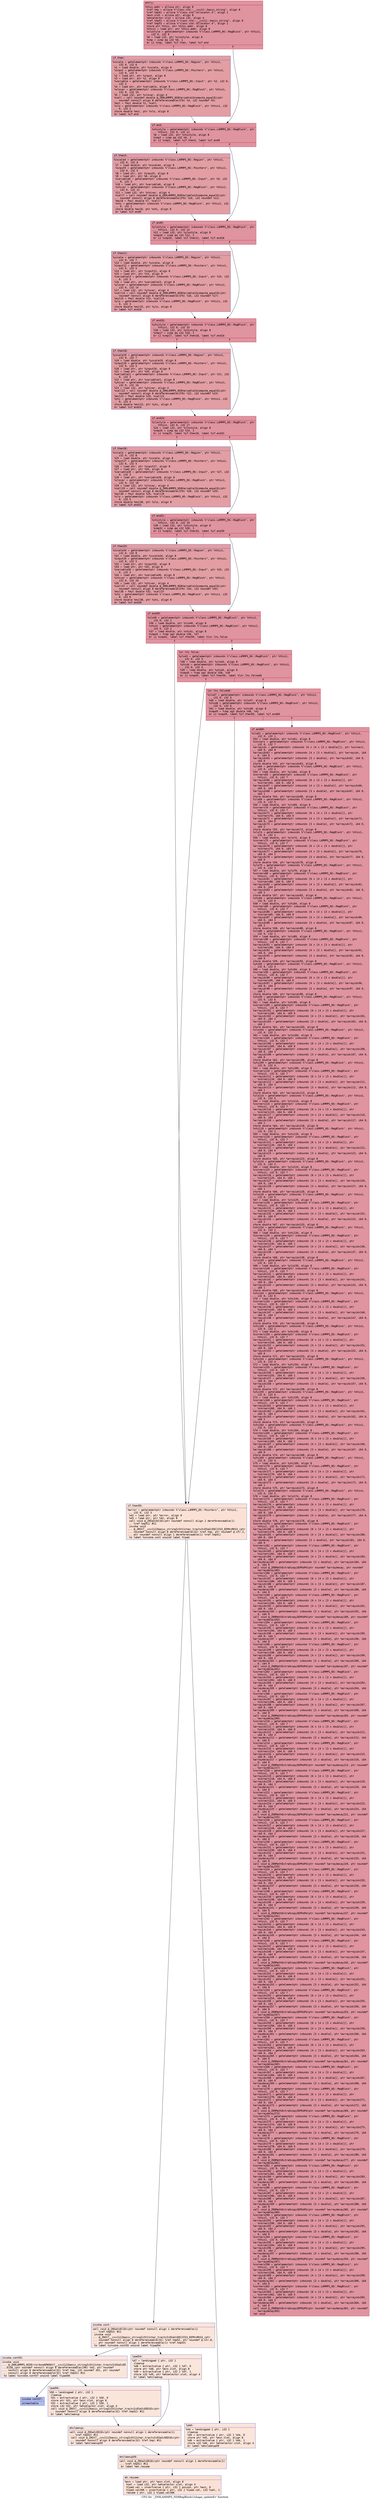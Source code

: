 digraph "CFG for '_ZN9LAMMPS_NS8RegBlock12shape_updateEv' function" {
	label="CFG for '_ZN9LAMMPS_NS8RegBlock12shape_updateEv' function";

	Node0x55e6d4faba40 [shape=record,color="#b70d28ff", style=filled, fillcolor="#b70d2870" fontname="Courier",label="{entry:\l|  %this.addr = alloca ptr, align 8\l  %ref.tmp = alloca %\"class.std::__cxx11::basic_string\", align 8\l  %ref.tmp51 = alloca %\"class.std::allocator.4\", align 1\l  %exn.slot = alloca ptr, align 8\l  %ehselector.slot = alloca i32, align 4\l  %ref.tmp52 = alloca %\"class.std::__cxx11::basic_string\", align 8\l  %ref.tmp53 = alloca %\"class.std::allocator.4\", align 1\l  store ptr %this, ptr %this.addr, align 8\l  %this1 = load ptr, ptr %this.addr, align 8\l  %xlostyle = getelementptr inbounds %\"class.LAMMPS_NS::RegBlock\", ptr %this1,\l... i32 0, i32 9\l  %0 = load i32, ptr %xlostyle, align 8\l  %cmp = icmp eq i32 %0, 1\l  br i1 %cmp, label %if.then, label %if.end\l|{<s0>T|<s1>F}}"];
	Node0x55e6d4faba40:s0 -> Node0x55e6d4fbd4f0[tooltip="entry -> if.then\nProbability 50.00%" ];
	Node0x55e6d4faba40:s1 -> Node0x55e6d4fbd700[tooltip="entry -> if.end\nProbability 50.00%" ];
	Node0x55e6d4fbd4f0 [shape=record,color="#3d50c3ff", style=filled, fillcolor="#be242e70" fontname="Courier",label="{if.then:\l|  %xscale = getelementptr inbounds %\"class.LAMMPS_NS::Region\", ptr %this1,\l... i32 0, i32 6\l  %1 = load double, ptr %xscale, align 8\l  %input = getelementptr inbounds %\"class.LAMMPS_NS::Pointers\", ptr %this1,\l... i32 0, i32 5\l  %2 = load ptr, ptr %input, align 8\l  %3 = load ptr, ptr %2, align 8\l  %variable = getelementptr inbounds %\"class.LAMMPS_NS::Input\", ptr %3, i32 0,\l... i32 3\l  %4 = load ptr, ptr %variable, align 8\l  %xlovar = getelementptr inbounds %\"class.LAMMPS_NS::RegBlock\", ptr %this1,\l... i32 0, i32 10\l  %5 = load i32, ptr %xlovar, align 4\l  %call = call noundef double @_ZN9LAMMPS_NS8Variable13compute_equalEi(ptr\l... noundef nonnull align 8 dereferenceable(376) %4, i32 noundef %5)\l  %mul = fmul double %1, %call\l  %xlo = getelementptr inbounds %\"class.LAMMPS_NS::RegBlock\", ptr %this1, i32\l... 0, i32 1\l  store double %mul, ptr %xlo, align 8\l  br label %if.end\l}"];
	Node0x55e6d4fbd4f0 -> Node0x55e6d4fbd700[tooltip="if.then -> if.end\nProbability 100.00%" ];
	Node0x55e6d4fbd700 [shape=record,color="#b70d28ff", style=filled, fillcolor="#b70d2870" fontname="Courier",label="{if.end:\l|  %xhistyle = getelementptr inbounds %\"class.LAMMPS_NS::RegBlock\", ptr\l... %this1, i32 0, i32 11\l  %6 = load i32, ptr %xhistyle, align 8\l  %cmp2 = icmp eq i32 %6, 1\l  br i1 %cmp2, label %if.then3, label %if.end9\l|{<s0>T|<s1>F}}"];
	Node0x55e6d4fbd700:s0 -> Node0x55e6d4fbe4d0[tooltip="if.end -> if.then3\nProbability 50.00%" ];
	Node0x55e6d4fbd700:s1 -> Node0x55e6d4fbe550[tooltip="if.end -> if.end9\nProbability 50.00%" ];
	Node0x55e6d4fbe4d0 [shape=record,color="#3d50c3ff", style=filled, fillcolor="#be242e70" fontname="Courier",label="{if.then3:\l|  %xscale4 = getelementptr inbounds %\"class.LAMMPS_NS::Region\", ptr %this1,\l... i32 0, i32 6\l  %7 = load double, ptr %xscale4, align 8\l  %input5 = getelementptr inbounds %\"class.LAMMPS_NS::Pointers\", ptr %this1,\l... i32 0, i32 5\l  %8 = load ptr, ptr %input5, align 8\l  %9 = load ptr, ptr %8, align 8\l  %variable6 = getelementptr inbounds %\"class.LAMMPS_NS::Input\", ptr %9, i32\l... 0, i32 3\l  %10 = load ptr, ptr %variable6, align 8\l  %xhivar = getelementptr inbounds %\"class.LAMMPS_NS::RegBlock\", ptr %this1,\l... i32 0, i32 12\l  %11 = load i32, ptr %xhivar, align 4\l  %call7 = call noundef double @_ZN9LAMMPS_NS8Variable13compute_equalEi(ptr\l... noundef nonnull align 8 dereferenceable(376) %10, i32 noundef %11)\l  %mul8 = fmul double %7, %call7\l  %xhi = getelementptr inbounds %\"class.LAMMPS_NS::RegBlock\", ptr %this1, i32\l... 0, i32 2\l  store double %mul8, ptr %xhi, align 8\l  br label %if.end9\l}"];
	Node0x55e6d4fbe4d0 -> Node0x55e6d4fbe550[tooltip="if.then3 -> if.end9\nProbability 100.00%" ];
	Node0x55e6d4fbe550 [shape=record,color="#b70d28ff", style=filled, fillcolor="#b70d2870" fontname="Courier",label="{if.end9:\l|  %ylostyle = getelementptr inbounds %\"class.LAMMPS_NS::RegBlock\", ptr\l... %this1, i32 0, i32 13\l  %12 = load i32, ptr %ylostyle, align 8\l  %cmp10 = icmp eq i32 %12, 1\l  br i1 %cmp10, label %if.then11, label %if.end16\l|{<s0>T|<s1>F}}"];
	Node0x55e6d4fbe550:s0 -> Node0x55e6d4fbf400[tooltip="if.end9 -> if.then11\nProbability 50.00%" ];
	Node0x55e6d4fbe550:s1 -> Node0x55e6d4fbf480[tooltip="if.end9 -> if.end16\nProbability 50.00%" ];
	Node0x55e6d4fbf400 [shape=record,color="#3d50c3ff", style=filled, fillcolor="#be242e70" fontname="Courier",label="{if.then11:\l|  %yscale = getelementptr inbounds %\"class.LAMMPS_NS::Region\", ptr %this1,\l... i32 0, i32 7\l  %13 = load double, ptr %yscale, align 8\l  %input12 = getelementptr inbounds %\"class.LAMMPS_NS::Pointers\", ptr %this1,\l... i32 0, i32 5\l  %14 = load ptr, ptr %input12, align 8\l  %15 = load ptr, ptr %14, align 8\l  %variable13 = getelementptr inbounds %\"class.LAMMPS_NS::Input\", ptr %15, i32\l... 0, i32 3\l  %16 = load ptr, ptr %variable13, align 8\l  %ylovar = getelementptr inbounds %\"class.LAMMPS_NS::RegBlock\", ptr %this1,\l... i32 0, i32 14\l  %17 = load i32, ptr %ylovar, align 4\l  %call14 = call noundef double @_ZN9LAMMPS_NS8Variable13compute_equalEi(ptr\l... noundef nonnull align 8 dereferenceable(376) %16, i32 noundef %17)\l  %mul15 = fmul double %13, %call14\l  %ylo = getelementptr inbounds %\"class.LAMMPS_NS::RegBlock\", ptr %this1, i32\l... 0, i32 3\l  store double %mul15, ptr %ylo, align 8\l  br label %if.end16\l}"];
	Node0x55e6d4fbf400 -> Node0x55e6d4fbf480[tooltip="if.then11 -> if.end16\nProbability 100.00%" ];
	Node0x55e6d4fbf480 [shape=record,color="#b70d28ff", style=filled, fillcolor="#b70d2870" fontname="Courier",label="{if.end16:\l|  %yhistyle = getelementptr inbounds %\"class.LAMMPS_NS::RegBlock\", ptr\l... %this1, i32 0, i32 15\l  %18 = load i32, ptr %yhistyle, align 8\l  %cmp17 = icmp eq i32 %18, 1\l  br i1 %cmp17, label %if.then18, label %if.end24\l|{<s0>T|<s1>F}}"];
	Node0x55e6d4fbf480:s0 -> Node0x55e6d4fc01b0[tooltip="if.end16 -> if.then18\nProbability 50.00%" ];
	Node0x55e6d4fbf480:s1 -> Node0x55e6d4fc0230[tooltip="if.end16 -> if.end24\nProbability 50.00%" ];
	Node0x55e6d4fc01b0 [shape=record,color="#3d50c3ff", style=filled, fillcolor="#be242e70" fontname="Courier",label="{if.then18:\l|  %yscale19 = getelementptr inbounds %\"class.LAMMPS_NS::Region\", ptr %this1,\l... i32 0, i32 7\l  %19 = load double, ptr %yscale19, align 8\l  %input20 = getelementptr inbounds %\"class.LAMMPS_NS::Pointers\", ptr %this1,\l... i32 0, i32 5\l  %20 = load ptr, ptr %input20, align 8\l  %21 = load ptr, ptr %20, align 8\l  %variable21 = getelementptr inbounds %\"class.LAMMPS_NS::Input\", ptr %21, i32\l... 0, i32 3\l  %22 = load ptr, ptr %variable21, align 8\l  %yhivar = getelementptr inbounds %\"class.LAMMPS_NS::RegBlock\", ptr %this1,\l... i32 0, i32 16\l  %23 = load i32, ptr %yhivar, align 4\l  %call22 = call noundef double @_ZN9LAMMPS_NS8Variable13compute_equalEi(ptr\l... noundef nonnull align 8 dereferenceable(376) %22, i32 noundef %23)\l  %mul23 = fmul double %19, %call22\l  %yhi = getelementptr inbounds %\"class.LAMMPS_NS::RegBlock\", ptr %this1, i32\l... 0, i32 4\l  store double %mul23, ptr %yhi, align 8\l  br label %if.end24\l}"];
	Node0x55e6d4fc01b0 -> Node0x55e6d4fc0230[tooltip="if.then18 -> if.end24\nProbability 100.00%" ];
	Node0x55e6d4fc0230 [shape=record,color="#b70d28ff", style=filled, fillcolor="#b70d2870" fontname="Courier",label="{if.end24:\l|  %zlostyle = getelementptr inbounds %\"class.LAMMPS_NS::RegBlock\", ptr\l... %this1, i32 0, i32 17\l  %24 = load i32, ptr %zlostyle, align 8\l  %cmp25 = icmp eq i32 %24, 1\l  br i1 %cmp25, label %if.then26, label %if.end31\l|{<s0>T|<s1>F}}"];
	Node0x55e6d4fc0230:s0 -> Node0x55e6d4fc1590[tooltip="if.end24 -> if.then26\nProbability 50.00%" ];
	Node0x55e6d4fc0230:s1 -> Node0x55e6d4fc1610[tooltip="if.end24 -> if.end31\nProbability 50.00%" ];
	Node0x55e6d4fc1590 [shape=record,color="#3d50c3ff", style=filled, fillcolor="#be242e70" fontname="Courier",label="{if.then26:\l|  %zscale = getelementptr inbounds %\"class.LAMMPS_NS::Region\", ptr %this1,\l... i32 0, i32 8\l  %25 = load double, ptr %zscale, align 8\l  %input27 = getelementptr inbounds %\"class.LAMMPS_NS::Pointers\", ptr %this1,\l... i32 0, i32 5\l  %26 = load ptr, ptr %input27, align 8\l  %27 = load ptr, ptr %26, align 8\l  %variable28 = getelementptr inbounds %\"class.LAMMPS_NS::Input\", ptr %27, i32\l... 0, i32 3\l  %28 = load ptr, ptr %variable28, align 8\l  %zlovar = getelementptr inbounds %\"class.LAMMPS_NS::RegBlock\", ptr %this1,\l... i32 0, i32 18\l  %29 = load i32, ptr %zlovar, align 4\l  %call29 = call noundef double @_ZN9LAMMPS_NS8Variable13compute_equalEi(ptr\l... noundef nonnull align 8 dereferenceable(376) %28, i32 noundef %29)\l  %mul30 = fmul double %25, %call29\l  %zlo = getelementptr inbounds %\"class.LAMMPS_NS::RegBlock\", ptr %this1, i32\l... 0, i32 5\l  store double %mul30, ptr %zlo, align 8\l  br label %if.end31\l}"];
	Node0x55e6d4fc1590 -> Node0x55e6d4fc1610[tooltip="if.then26 -> if.end31\nProbability 100.00%" ];
	Node0x55e6d4fc1610 [shape=record,color="#b70d28ff", style=filled, fillcolor="#b70d2870" fontname="Courier",label="{if.end31:\l|  %zhistyle = getelementptr inbounds %\"class.LAMMPS_NS::RegBlock\", ptr\l... %this1, i32 0, i32 19\l  %30 = load i32, ptr %zhistyle, align 8\l  %cmp32 = icmp eq i32 %30, 1\l  br i1 %cmp32, label %if.then33, label %if.end39\l|{<s0>T|<s1>F}}"];
	Node0x55e6d4fc1610:s0 -> Node0x55e6d4fc2340[tooltip="if.end31 -> if.then33\nProbability 50.00%" ];
	Node0x55e6d4fc1610:s1 -> Node0x55e6d4fc23c0[tooltip="if.end31 -> if.end39\nProbability 50.00%" ];
	Node0x55e6d4fc2340 [shape=record,color="#3d50c3ff", style=filled, fillcolor="#be242e70" fontname="Courier",label="{if.then33:\l|  %zscale34 = getelementptr inbounds %\"class.LAMMPS_NS::Region\", ptr %this1,\l... i32 0, i32 8\l  %31 = load double, ptr %zscale34, align 8\l  %input35 = getelementptr inbounds %\"class.LAMMPS_NS::Pointers\", ptr %this1,\l... i32 0, i32 5\l  %32 = load ptr, ptr %input35, align 8\l  %33 = load ptr, ptr %32, align 8\l  %variable36 = getelementptr inbounds %\"class.LAMMPS_NS::Input\", ptr %33, i32\l... 0, i32 3\l  %34 = load ptr, ptr %variable36, align 8\l  %zhivar = getelementptr inbounds %\"class.LAMMPS_NS::RegBlock\", ptr %this1,\l... i32 0, i32 20\l  %35 = load i32, ptr %zhivar, align 4\l  %call37 = call noundef double @_ZN9LAMMPS_NS8Variable13compute_equalEi(ptr\l... noundef nonnull align 8 dereferenceable(376) %34, i32 noundef %35)\l  %mul38 = fmul double %31, %call37\l  %zhi = getelementptr inbounds %\"class.LAMMPS_NS::RegBlock\", ptr %this1, i32\l... 0, i32 6\l  store double %mul38, ptr %zhi, align 8\l  br label %if.end39\l}"];
	Node0x55e6d4fc2340 -> Node0x55e6d4fc23c0[tooltip="if.then33 -> if.end39\nProbability 100.00%" ];
	Node0x55e6d4fc23c0 [shape=record,color="#b70d28ff", style=filled, fillcolor="#b70d2870" fontname="Courier",label="{if.end39:\l|  %xlo40 = getelementptr inbounds %\"class.LAMMPS_NS::RegBlock\", ptr %this1,\l... i32 0, i32 1\l  %36 = load double, ptr %xlo40, align 8\l  %xhi41 = getelementptr inbounds %\"class.LAMMPS_NS::RegBlock\", ptr %this1,\l... i32 0, i32 2\l  %37 = load double, ptr %xhi41, align 8\l  %cmp42 = fcmp ogt double %36, %37\l  br i1 %cmp42, label %if.then50, label %lor.lhs.false\l|{<s0>T|<s1>F}}"];
	Node0x55e6d4fc23c0:s0 -> Node0x55e6d4fc3280[tooltip="if.end39 -> if.then50\nProbability 0.00%" ];
	Node0x55e6d4fc23c0:s1 -> Node0x55e6d4fc32d0[tooltip="if.end39 -> lor.lhs.false\nProbability 100.00%" ];
	Node0x55e6d4fc32d0 [shape=record,color="#b70d28ff", style=filled, fillcolor="#b70d2870" fontname="Courier",label="{lor.lhs.false:\l|  %ylo43 = getelementptr inbounds %\"class.LAMMPS_NS::RegBlock\", ptr %this1,\l... i32 0, i32 3\l  %38 = load double, ptr %ylo43, align 8\l  %yhi44 = getelementptr inbounds %\"class.LAMMPS_NS::RegBlock\", ptr %this1,\l... i32 0, i32 4\l  %39 = load double, ptr %yhi44, align 8\l  %cmp45 = fcmp ogt double %38, %39\l  br i1 %cmp45, label %if.then50, label %lor.lhs.false46\l|{<s0>T|<s1>F}}"];
	Node0x55e6d4fc32d0:s0 -> Node0x55e6d4fc3280[tooltip="lor.lhs.false -> if.then50\nProbability 0.00%" ];
	Node0x55e6d4fc32d0:s1 -> Node0x55e6d4fc3770[tooltip="lor.lhs.false -> lor.lhs.false46\nProbability 100.00%" ];
	Node0x55e6d4fc3770 [shape=record,color="#b70d28ff", style=filled, fillcolor="#b70d2870" fontname="Courier",label="{lor.lhs.false46:\l|  %zlo47 = getelementptr inbounds %\"class.LAMMPS_NS::RegBlock\", ptr %this1,\l... i32 0, i32 5\l  %40 = load double, ptr %zlo47, align 8\l  %zhi48 = getelementptr inbounds %\"class.LAMMPS_NS::RegBlock\", ptr %this1,\l... i32 0, i32 6\l  %41 = load double, ptr %zhi48, align 8\l  %cmp49 = fcmp ogt double %40, %41\l  br i1 %cmp49, label %if.then50, label %if.end60\l|{<s0>T|<s1>F}}"];
	Node0x55e6d4fc3770:s0 -> Node0x55e6d4fc3280[tooltip="lor.lhs.false46 -> if.then50\nProbability 0.00%" ];
	Node0x55e6d4fc3770:s1 -> Node0x55e6d4fc3c40[tooltip="lor.lhs.false46 -> if.end60\nProbability 100.00%" ];
	Node0x55e6d4fc3280 [shape=record,color="#3d50c3ff", style=filled, fillcolor="#f7bca170" fontname="Courier",label="{if.then50:\l|  %error = getelementptr inbounds %\"class.LAMMPS_NS::Pointers\", ptr %this1,\l... i32 0, i32 3\l  %42 = load ptr, ptr %error, align 8\l  %43 = load ptr, ptr %42, align 8\l  call void @_ZNSaIcEC1Ev(ptr noundef nonnull align 1 dereferenceable(1)\l... %ref.tmp51) #11\l  invoke void\l... @_ZNSt7__cxx1112basic_stringIcSt11char_traitsIcESaIcEEC2IS3_EEPKcRKS3_(ptr\l... noundef nonnull align 8 dereferenceable(32) %ref.tmp, ptr noundef @.str.2,\l... ptr noundef nonnull align 1 dereferenceable(1) %ref.tmp51)\l          to label %invoke.cont unwind label %lpad\l}"];
	Node0x55e6d4fc3280 -> Node0x55e6d4fc40a0[tooltip="if.then50 -> invoke.cont\nProbability 50.00%" ];
	Node0x55e6d4fc3280 -> Node0x55e6d4fc4120[tooltip="if.then50 -> lpad\nProbability 50.00%" ];
	Node0x55e6d4fc40a0 [shape=record,color="#3d50c3ff", style=filled, fillcolor="#f5c1a970" fontname="Courier",label="{invoke.cont:\l|  call void @_ZNSaIcEC1Ev(ptr noundef nonnull align 1 dereferenceable(1)\l... %ref.tmp53) #11\l  invoke void\l... @_ZNSt7__cxx1112basic_stringIcSt11char_traitsIcESaIcEEC2IS3_EEPKcRKS3_(ptr\l... noundef nonnull align 8 dereferenceable(32) %ref.tmp52, ptr noundef @.str.8,\l... ptr noundef nonnull align 1 dereferenceable(1) %ref.tmp53)\l          to label %invoke.cont55 unwind label %lpad54\l}"];
	Node0x55e6d4fc40a0 -> Node0x55e6d4fc4440[tooltip="invoke.cont -> invoke.cont55\nProbability 50.00%" ];
	Node0x55e6d4fc40a0 -> Node0x55e6d4fc4490[tooltip="invoke.cont -> lpad54\nProbability 50.00%" ];
	Node0x55e6d4fc4440 [shape=record,color="#3d50c3ff", style=filled, fillcolor="#f4c5ad70" fontname="Courier",label="{invoke.cont55:\l|  invoke void\l... @_ZN9LAMMPS_NS5Error3oneERKNSt7__cxx1112basic_stringIcSt11char_traitsIcESaIcEE\l...EiS8_(ptr noundef nonnull align 8 dereferenceable(196) %43, ptr noundef\l... nonnull align 8 dereferenceable(32) %ref.tmp, i32 noundef 451, ptr noundef\l... nonnull align 8 dereferenceable(32) %ref.tmp52) #12\l          to label %invoke.cont57 unwind label %lpad56\l}"];
	Node0x55e6d4fc4440 -> Node0x55e6d4fc43f0[tooltip="invoke.cont55 -> invoke.cont57\nProbability 0.00%" ];
	Node0x55e6d4fc4440 -> Node0x55e6d4fc46f0[tooltip="invoke.cont55 -> lpad56\nProbability 100.00%" ];
	Node0x55e6d4fc43f0 [shape=record,color="#3d50c3ff", style=filled, fillcolor="#4c66d670" fontname="Courier",label="{invoke.cont57:\l|  unreachable\l}"];
	Node0x55e6d4fc4120 [shape=record,color="#3d50c3ff", style=filled, fillcolor="#f5c1a970" fontname="Courier",label="{lpad:\l|  %44 = landingpad \{ ptr, i32 \}\l          cleanup\l  %45 = extractvalue \{ ptr, i32 \} %44, 0\l  store ptr %45, ptr %exn.slot, align 8\l  %46 = extractvalue \{ ptr, i32 \} %44, 1\l  store i32 %46, ptr %ehselector.slot, align 4\l  br label %ehcleanup59\l}"];
	Node0x55e6d4fc4120 -> Node0x55e6d4fc4d90[tooltip="lpad -> ehcleanup59\nProbability 100.00%" ];
	Node0x55e6d4fc4490 [shape=record,color="#3d50c3ff", style=filled, fillcolor="#f4c5ad70" fontname="Courier",label="{lpad54:\l|  %47 = landingpad \{ ptr, i32 \}\l          cleanup\l  %48 = extractvalue \{ ptr, i32 \} %47, 0\l  store ptr %48, ptr %exn.slot, align 8\l  %49 = extractvalue \{ ptr, i32 \} %47, 1\l  store i32 %49, ptr %ehselector.slot, align 4\l  br label %ehcleanup\l}"];
	Node0x55e6d4fc4490 -> Node0x55e6d4fc08b0[tooltip="lpad54 -> ehcleanup\nProbability 100.00%" ];
	Node0x55e6d4fc46f0 [shape=record,color="#3d50c3ff", style=filled, fillcolor="#f4c5ad70" fontname="Courier",label="{lpad56:\l|  %50 = landingpad \{ ptr, i32 \}\l          cleanup\l  %51 = extractvalue \{ ptr, i32 \} %50, 0\l  store ptr %51, ptr %exn.slot, align 8\l  %52 = extractvalue \{ ptr, i32 \} %50, 1\l  store i32 %52, ptr %ehselector.slot, align 4\l  call void @_ZNSt7__cxx1112basic_stringIcSt11char_traitsIcESaIcEED1Ev(ptr\l... noundef nonnull align 8 dereferenceable(32) %ref.tmp52) #11\l  br label %ehcleanup\l}"];
	Node0x55e6d4fc46f0 -> Node0x55e6d4fc08b0[tooltip="lpad56 -> ehcleanup\nProbability 100.00%" ];
	Node0x55e6d4fc08b0 [shape=record,color="#3d50c3ff", style=filled, fillcolor="#f5c1a970" fontname="Courier",label="{ehcleanup:\l|  call void @_ZNSaIcED1Ev(ptr noundef nonnull align 1 dereferenceable(1)\l... %ref.tmp53) #11\l  call void @_ZNSt7__cxx1112basic_stringIcSt11char_traitsIcESaIcEED1Ev(ptr\l... noundef nonnull align 8 dereferenceable(32) %ref.tmp) #11\l  br label %ehcleanup59\l}"];
	Node0x55e6d4fc08b0 -> Node0x55e6d4fc4d90[tooltip="ehcleanup -> ehcleanup59\nProbability 100.00%" ];
	Node0x55e6d4fc4d90 [shape=record,color="#3d50c3ff", style=filled, fillcolor="#f7bca170" fontname="Courier",label="{ehcleanup59:\l|  call void @_ZNSaIcED1Ev(ptr noundef nonnull align 1 dereferenceable(1)\l... %ref.tmp51) #11\l  br label %eh.resume\l}"];
	Node0x55e6d4fc4d90 -> Node0x55e6d4fc67a0[tooltip="ehcleanup59 -> eh.resume\nProbability 100.00%" ];
	Node0x55e6d4fc3c40 [shape=record,color="#b70d28ff", style=filled, fillcolor="#b70d2870" fontname="Courier",label="{if.end60:\l|  %xlo61 = getelementptr inbounds %\"class.LAMMPS_NS::RegBlock\", ptr %this1,\l... i32 0, i32 1\l  %53 = load double, ptr %xlo61, align 8\l  %corners = getelementptr inbounds %\"class.LAMMPS_NS::RegBlock\", ptr %this1,\l... i32 0, i32 7\l  %arrayidx = getelementptr inbounds [6 x [4 x [3 x double]]], ptr %corners,\l... i64 0, i64 0\l  %arrayidx62 = getelementptr inbounds [4 x [3 x double]], ptr %arrayidx, i64\l... 0, i64 0\l  %arrayidx63 = getelementptr inbounds [3 x double], ptr %arrayidx62, i64 0,\l... i64 0\l  store double %53, ptr %arrayidx63, align 8\l  %ylo64 = getelementptr inbounds %\"class.LAMMPS_NS::RegBlock\", ptr %this1,\l... i32 0, i32 3\l  %54 = load double, ptr %ylo64, align 8\l  %corners65 = getelementptr inbounds %\"class.LAMMPS_NS::RegBlock\", ptr\l... %this1, i32 0, i32 7\l  %arrayidx66 = getelementptr inbounds [6 x [4 x [3 x double]]], ptr\l... %corners65, i64 0, i64 0\l  %arrayidx67 = getelementptr inbounds [4 x [3 x double]], ptr %arrayidx66,\l... i64 0, i64 0\l  %arrayidx68 = getelementptr inbounds [3 x double], ptr %arrayidx67, i64 0,\l... i64 1\l  store double %54, ptr %arrayidx68, align 8\l  %zlo69 = getelementptr inbounds %\"class.LAMMPS_NS::RegBlock\", ptr %this1,\l... i32 0, i32 5\l  %55 = load double, ptr %zlo69, align 8\l  %corners70 = getelementptr inbounds %\"class.LAMMPS_NS::RegBlock\", ptr\l... %this1, i32 0, i32 7\l  %arrayidx71 = getelementptr inbounds [6 x [4 x [3 x double]]], ptr\l... %corners70, i64 0, i64 0\l  %arrayidx72 = getelementptr inbounds [4 x [3 x double]], ptr %arrayidx71,\l... i64 0, i64 0\l  %arrayidx73 = getelementptr inbounds [3 x double], ptr %arrayidx72, i64 0,\l... i64 2\l  store double %55, ptr %arrayidx73, align 8\l  %xlo74 = getelementptr inbounds %\"class.LAMMPS_NS::RegBlock\", ptr %this1,\l... i32 0, i32 1\l  %56 = load double, ptr %xlo74, align 8\l  %corners75 = getelementptr inbounds %\"class.LAMMPS_NS::RegBlock\", ptr\l... %this1, i32 0, i32 7\l  %arrayidx76 = getelementptr inbounds [6 x [4 x [3 x double]]], ptr\l... %corners75, i64 0, i64 0\l  %arrayidx77 = getelementptr inbounds [4 x [3 x double]], ptr %arrayidx76,\l... i64 0, i64 1\l  %arrayidx78 = getelementptr inbounds [3 x double], ptr %arrayidx77, i64 0,\l... i64 0\l  store double %56, ptr %arrayidx78, align 8\l  %ylo79 = getelementptr inbounds %\"class.LAMMPS_NS::RegBlock\", ptr %this1,\l... i32 0, i32 3\l  %57 = load double, ptr %ylo79, align 8\l  %corners80 = getelementptr inbounds %\"class.LAMMPS_NS::RegBlock\", ptr\l... %this1, i32 0, i32 7\l  %arrayidx81 = getelementptr inbounds [6 x [4 x [3 x double]]], ptr\l... %corners80, i64 0, i64 0\l  %arrayidx82 = getelementptr inbounds [4 x [3 x double]], ptr %arrayidx81,\l... i64 0, i64 1\l  %arrayidx83 = getelementptr inbounds [3 x double], ptr %arrayidx82, i64 0,\l... i64 1\l  store double %57, ptr %arrayidx83, align 8\l  %zhi84 = getelementptr inbounds %\"class.LAMMPS_NS::RegBlock\", ptr %this1,\l... i32 0, i32 6\l  %58 = load double, ptr %zhi84, align 8\l  %corners85 = getelementptr inbounds %\"class.LAMMPS_NS::RegBlock\", ptr\l... %this1, i32 0, i32 7\l  %arrayidx86 = getelementptr inbounds [6 x [4 x [3 x double]]], ptr\l... %corners85, i64 0, i64 0\l  %arrayidx87 = getelementptr inbounds [4 x [3 x double]], ptr %arrayidx86,\l... i64 0, i64 1\l  %arrayidx88 = getelementptr inbounds [3 x double], ptr %arrayidx87, i64 0,\l... i64 2\l  store double %58, ptr %arrayidx88, align 8\l  %xlo89 = getelementptr inbounds %\"class.LAMMPS_NS::RegBlock\", ptr %this1,\l... i32 0, i32 1\l  %59 = load double, ptr %xlo89, align 8\l  %corners90 = getelementptr inbounds %\"class.LAMMPS_NS::RegBlock\", ptr\l... %this1, i32 0, i32 7\l  %arrayidx91 = getelementptr inbounds [6 x [4 x [3 x double]]], ptr\l... %corners90, i64 0, i64 0\l  %arrayidx92 = getelementptr inbounds [4 x [3 x double]], ptr %arrayidx91,\l... i64 0, i64 2\l  %arrayidx93 = getelementptr inbounds [3 x double], ptr %arrayidx92, i64 0,\l... i64 0\l  store double %59, ptr %arrayidx93, align 8\l  %yhi94 = getelementptr inbounds %\"class.LAMMPS_NS::RegBlock\", ptr %this1,\l... i32 0, i32 4\l  %60 = load double, ptr %yhi94, align 8\l  %corners95 = getelementptr inbounds %\"class.LAMMPS_NS::RegBlock\", ptr\l... %this1, i32 0, i32 7\l  %arrayidx96 = getelementptr inbounds [6 x [4 x [3 x double]]], ptr\l... %corners95, i64 0, i64 0\l  %arrayidx97 = getelementptr inbounds [4 x [3 x double]], ptr %arrayidx96,\l... i64 0, i64 2\l  %arrayidx98 = getelementptr inbounds [3 x double], ptr %arrayidx97, i64 0,\l... i64 1\l  store double %60, ptr %arrayidx98, align 8\l  %zhi99 = getelementptr inbounds %\"class.LAMMPS_NS::RegBlock\", ptr %this1,\l... i32 0, i32 6\l  %61 = load double, ptr %zhi99, align 8\l  %corners100 = getelementptr inbounds %\"class.LAMMPS_NS::RegBlock\", ptr\l... %this1, i32 0, i32 7\l  %arrayidx101 = getelementptr inbounds [6 x [4 x [3 x double]]], ptr\l... %corners100, i64 0, i64 0\l  %arrayidx102 = getelementptr inbounds [4 x [3 x double]], ptr %arrayidx101,\l... i64 0, i64 2\l  %arrayidx103 = getelementptr inbounds [3 x double], ptr %arrayidx102, i64 0,\l... i64 2\l  store double %61, ptr %arrayidx103, align 8\l  %xlo104 = getelementptr inbounds %\"class.LAMMPS_NS::RegBlock\", ptr %this1,\l... i32 0, i32 1\l  %62 = load double, ptr %xlo104, align 8\l  %corners105 = getelementptr inbounds %\"class.LAMMPS_NS::RegBlock\", ptr\l... %this1, i32 0, i32 7\l  %arrayidx106 = getelementptr inbounds [6 x [4 x [3 x double]]], ptr\l... %corners105, i64 0, i64 0\l  %arrayidx107 = getelementptr inbounds [4 x [3 x double]], ptr %arrayidx106,\l... i64 0, i64 3\l  %arrayidx108 = getelementptr inbounds [3 x double], ptr %arrayidx107, i64 0,\l... i64 0\l  store double %62, ptr %arrayidx108, align 8\l  %yhi109 = getelementptr inbounds %\"class.LAMMPS_NS::RegBlock\", ptr %this1,\l... i32 0, i32 4\l  %63 = load double, ptr %yhi109, align 8\l  %corners110 = getelementptr inbounds %\"class.LAMMPS_NS::RegBlock\", ptr\l... %this1, i32 0, i32 7\l  %arrayidx111 = getelementptr inbounds [6 x [4 x [3 x double]]], ptr\l... %corners110, i64 0, i64 0\l  %arrayidx112 = getelementptr inbounds [4 x [3 x double]], ptr %arrayidx111,\l... i64 0, i64 3\l  %arrayidx113 = getelementptr inbounds [3 x double], ptr %arrayidx112, i64 0,\l... i64 1\l  store double %63, ptr %arrayidx113, align 8\l  %zlo114 = getelementptr inbounds %\"class.LAMMPS_NS::RegBlock\", ptr %this1,\l... i32 0, i32 5\l  %64 = load double, ptr %zlo114, align 8\l  %corners115 = getelementptr inbounds %\"class.LAMMPS_NS::RegBlock\", ptr\l... %this1, i32 0, i32 7\l  %arrayidx116 = getelementptr inbounds [6 x [4 x [3 x double]]], ptr\l... %corners115, i64 0, i64 0\l  %arrayidx117 = getelementptr inbounds [4 x [3 x double]], ptr %arrayidx116,\l... i64 0, i64 3\l  %arrayidx118 = getelementptr inbounds [3 x double], ptr %arrayidx117, i64 0,\l... i64 2\l  store double %64, ptr %arrayidx118, align 8\l  %xhi119 = getelementptr inbounds %\"class.LAMMPS_NS::RegBlock\", ptr %this1,\l... i32 0, i32 2\l  %65 = load double, ptr %xhi119, align 8\l  %corners120 = getelementptr inbounds %\"class.LAMMPS_NS::RegBlock\", ptr\l... %this1, i32 0, i32 7\l  %arrayidx121 = getelementptr inbounds [6 x [4 x [3 x double]]], ptr\l... %corners120, i64 0, i64 1\l  %arrayidx122 = getelementptr inbounds [4 x [3 x double]], ptr %arrayidx121,\l... i64 0, i64 0\l  %arrayidx123 = getelementptr inbounds [3 x double], ptr %arrayidx122, i64 0,\l... i64 0\l  store double %65, ptr %arrayidx123, align 8\l  %ylo124 = getelementptr inbounds %\"class.LAMMPS_NS::RegBlock\", ptr %this1,\l... i32 0, i32 3\l  %66 = load double, ptr %ylo124, align 8\l  %corners125 = getelementptr inbounds %\"class.LAMMPS_NS::RegBlock\", ptr\l... %this1, i32 0, i32 7\l  %arrayidx126 = getelementptr inbounds [6 x [4 x [3 x double]]], ptr\l... %corners125, i64 0, i64 1\l  %arrayidx127 = getelementptr inbounds [4 x [3 x double]], ptr %arrayidx126,\l... i64 0, i64 0\l  %arrayidx128 = getelementptr inbounds [3 x double], ptr %arrayidx127, i64 0,\l... i64 1\l  store double %66, ptr %arrayidx128, align 8\l  %zlo129 = getelementptr inbounds %\"class.LAMMPS_NS::RegBlock\", ptr %this1,\l... i32 0, i32 5\l  %67 = load double, ptr %zlo129, align 8\l  %corners130 = getelementptr inbounds %\"class.LAMMPS_NS::RegBlock\", ptr\l... %this1, i32 0, i32 7\l  %arrayidx131 = getelementptr inbounds [6 x [4 x [3 x double]]], ptr\l... %corners130, i64 0, i64 1\l  %arrayidx132 = getelementptr inbounds [4 x [3 x double]], ptr %arrayidx131,\l... i64 0, i64 0\l  %arrayidx133 = getelementptr inbounds [3 x double], ptr %arrayidx132, i64 0,\l... i64 2\l  store double %67, ptr %arrayidx133, align 8\l  %xhi134 = getelementptr inbounds %\"class.LAMMPS_NS::RegBlock\", ptr %this1,\l... i32 0, i32 2\l  %68 = load double, ptr %xhi134, align 8\l  %corners135 = getelementptr inbounds %\"class.LAMMPS_NS::RegBlock\", ptr\l... %this1, i32 0, i32 7\l  %arrayidx136 = getelementptr inbounds [6 x [4 x [3 x double]]], ptr\l... %corners135, i64 0, i64 1\l  %arrayidx137 = getelementptr inbounds [4 x [3 x double]], ptr %arrayidx136,\l... i64 0, i64 1\l  %arrayidx138 = getelementptr inbounds [3 x double], ptr %arrayidx137, i64 0,\l... i64 0\l  store double %68, ptr %arrayidx138, align 8\l  %ylo139 = getelementptr inbounds %\"class.LAMMPS_NS::RegBlock\", ptr %this1,\l... i32 0, i32 3\l  %69 = load double, ptr %ylo139, align 8\l  %corners140 = getelementptr inbounds %\"class.LAMMPS_NS::RegBlock\", ptr\l... %this1, i32 0, i32 7\l  %arrayidx141 = getelementptr inbounds [6 x [4 x [3 x double]]], ptr\l... %corners140, i64 0, i64 1\l  %arrayidx142 = getelementptr inbounds [4 x [3 x double]], ptr %arrayidx141,\l... i64 0, i64 1\l  %arrayidx143 = getelementptr inbounds [3 x double], ptr %arrayidx142, i64 0,\l... i64 1\l  store double %69, ptr %arrayidx143, align 8\l  %zhi144 = getelementptr inbounds %\"class.LAMMPS_NS::RegBlock\", ptr %this1,\l... i32 0, i32 6\l  %70 = load double, ptr %zhi144, align 8\l  %corners145 = getelementptr inbounds %\"class.LAMMPS_NS::RegBlock\", ptr\l... %this1, i32 0, i32 7\l  %arrayidx146 = getelementptr inbounds [6 x [4 x [3 x double]]], ptr\l... %corners145, i64 0, i64 1\l  %arrayidx147 = getelementptr inbounds [4 x [3 x double]], ptr %arrayidx146,\l... i64 0, i64 1\l  %arrayidx148 = getelementptr inbounds [3 x double], ptr %arrayidx147, i64 0,\l... i64 2\l  store double %70, ptr %arrayidx148, align 8\l  %xhi149 = getelementptr inbounds %\"class.LAMMPS_NS::RegBlock\", ptr %this1,\l... i32 0, i32 2\l  %71 = load double, ptr %xhi149, align 8\l  %corners150 = getelementptr inbounds %\"class.LAMMPS_NS::RegBlock\", ptr\l... %this1, i32 0, i32 7\l  %arrayidx151 = getelementptr inbounds [6 x [4 x [3 x double]]], ptr\l... %corners150, i64 0, i64 1\l  %arrayidx152 = getelementptr inbounds [4 x [3 x double]], ptr %arrayidx151,\l... i64 0, i64 2\l  %arrayidx153 = getelementptr inbounds [3 x double], ptr %arrayidx152, i64 0,\l... i64 0\l  store double %71, ptr %arrayidx153, align 8\l  %yhi154 = getelementptr inbounds %\"class.LAMMPS_NS::RegBlock\", ptr %this1,\l... i32 0, i32 4\l  %72 = load double, ptr %yhi154, align 8\l  %corners155 = getelementptr inbounds %\"class.LAMMPS_NS::RegBlock\", ptr\l... %this1, i32 0, i32 7\l  %arrayidx156 = getelementptr inbounds [6 x [4 x [3 x double]]], ptr\l... %corners155, i64 0, i64 1\l  %arrayidx157 = getelementptr inbounds [4 x [3 x double]], ptr %arrayidx156,\l... i64 0, i64 2\l  %arrayidx158 = getelementptr inbounds [3 x double], ptr %arrayidx157, i64 0,\l... i64 1\l  store double %72, ptr %arrayidx158, align 8\l  %zhi159 = getelementptr inbounds %\"class.LAMMPS_NS::RegBlock\", ptr %this1,\l... i32 0, i32 6\l  %73 = load double, ptr %zhi159, align 8\l  %corners160 = getelementptr inbounds %\"class.LAMMPS_NS::RegBlock\", ptr\l... %this1, i32 0, i32 7\l  %arrayidx161 = getelementptr inbounds [6 x [4 x [3 x double]]], ptr\l... %corners160, i64 0, i64 1\l  %arrayidx162 = getelementptr inbounds [4 x [3 x double]], ptr %arrayidx161,\l... i64 0, i64 2\l  %arrayidx163 = getelementptr inbounds [3 x double], ptr %arrayidx162, i64 0,\l... i64 2\l  store double %73, ptr %arrayidx163, align 8\l  %xhi164 = getelementptr inbounds %\"class.LAMMPS_NS::RegBlock\", ptr %this1,\l... i32 0, i32 2\l  %74 = load double, ptr %xhi164, align 8\l  %corners165 = getelementptr inbounds %\"class.LAMMPS_NS::RegBlock\", ptr\l... %this1, i32 0, i32 7\l  %arrayidx166 = getelementptr inbounds [6 x [4 x [3 x double]]], ptr\l... %corners165, i64 0, i64 1\l  %arrayidx167 = getelementptr inbounds [4 x [3 x double]], ptr %arrayidx166,\l... i64 0, i64 3\l  %arrayidx168 = getelementptr inbounds [3 x double], ptr %arrayidx167, i64 0,\l... i64 0\l  store double %74, ptr %arrayidx168, align 8\l  %yhi169 = getelementptr inbounds %\"class.LAMMPS_NS::RegBlock\", ptr %this1,\l... i32 0, i32 4\l  %75 = load double, ptr %yhi169, align 8\l  %corners170 = getelementptr inbounds %\"class.LAMMPS_NS::RegBlock\", ptr\l... %this1, i32 0, i32 7\l  %arrayidx171 = getelementptr inbounds [6 x [4 x [3 x double]]], ptr\l... %corners170, i64 0, i64 1\l  %arrayidx172 = getelementptr inbounds [4 x [3 x double]], ptr %arrayidx171,\l... i64 0, i64 3\l  %arrayidx173 = getelementptr inbounds [3 x double], ptr %arrayidx172, i64 0,\l... i64 1\l  store double %75, ptr %arrayidx173, align 8\l  %zlo174 = getelementptr inbounds %\"class.LAMMPS_NS::RegBlock\", ptr %this1,\l... i32 0, i32 5\l  %76 = load double, ptr %zlo174, align 8\l  %corners175 = getelementptr inbounds %\"class.LAMMPS_NS::RegBlock\", ptr\l... %this1, i32 0, i32 7\l  %arrayidx176 = getelementptr inbounds [6 x [4 x [3 x double]]], ptr\l... %corners175, i64 0, i64 1\l  %arrayidx177 = getelementptr inbounds [4 x [3 x double]], ptr %arrayidx176,\l... i64 0, i64 3\l  %arrayidx178 = getelementptr inbounds [3 x double], ptr %arrayidx177, i64 0,\l... i64 2\l  store double %76, ptr %arrayidx178, align 8\l  %corners179 = getelementptr inbounds %\"class.LAMMPS_NS::RegBlock\", ptr\l... %this1, i32 0, i32 7\l  %arrayidx180 = getelementptr inbounds [6 x [4 x [3 x double]]], ptr\l... %corners179, i64 0, i64 0\l  %arrayidx181 = getelementptr inbounds [4 x [3 x double]], ptr %arrayidx180,\l... i64 0, i64 0\l  %arraydecay = getelementptr inbounds [3 x double], ptr %arrayidx181, i64 0,\l... i64 0\l  %corners182 = getelementptr inbounds %\"class.LAMMPS_NS::RegBlock\", ptr\l... %this1, i32 0, i32 7\l  %arrayidx183 = getelementptr inbounds [6 x [4 x [3 x double]]], ptr\l... %corners182, i64 0, i64 2\l  %arrayidx184 = getelementptr inbounds [4 x [3 x double]], ptr %arrayidx183,\l... i64 0, i64 0\l  %arraydecay185 = getelementptr inbounds [3 x double], ptr %arrayidx184, i64\l... 0, i64 0\l  call void @_ZN9MathExtra5copy3EPKdPd(ptr noundef %arraydecay, ptr noundef\l... %arraydecay185)\l  %corners186 = getelementptr inbounds %\"class.LAMMPS_NS::RegBlock\", ptr\l... %this1, i32 0, i32 7\l  %arrayidx187 = getelementptr inbounds [6 x [4 x [3 x double]]], ptr\l... %corners186, i64 0, i64 1\l  %arrayidx188 = getelementptr inbounds [4 x [3 x double]], ptr %arrayidx187,\l... i64 0, i64 0\l  %arraydecay189 = getelementptr inbounds [3 x double], ptr %arrayidx188, i64\l... 0, i64 0\l  %corners190 = getelementptr inbounds %\"class.LAMMPS_NS::RegBlock\", ptr\l... %this1, i32 0, i32 7\l  %arrayidx191 = getelementptr inbounds [6 x [4 x [3 x double]]], ptr\l... %corners190, i64 0, i64 2\l  %arrayidx192 = getelementptr inbounds [4 x [3 x double]], ptr %arrayidx191,\l... i64 0, i64 1\l  %arraydecay193 = getelementptr inbounds [3 x double], ptr %arrayidx192, i64\l... 0, i64 0\l  call void @_ZN9MathExtra5copy3EPKdPd(ptr noundef %arraydecay189, ptr noundef\l... %arraydecay193)\l  %corners194 = getelementptr inbounds %\"class.LAMMPS_NS::RegBlock\", ptr\l... %this1, i32 0, i32 7\l  %arrayidx195 = getelementptr inbounds [6 x [4 x [3 x double]]], ptr\l... %corners194, i64 0, i64 1\l  %arrayidx196 = getelementptr inbounds [4 x [3 x double]], ptr %arrayidx195,\l... i64 0, i64 1\l  %arraydecay197 = getelementptr inbounds [3 x double], ptr %arrayidx196, i64\l... 0, i64 0\l  %corners198 = getelementptr inbounds %\"class.LAMMPS_NS::RegBlock\", ptr\l... %this1, i32 0, i32 7\l  %arrayidx199 = getelementptr inbounds [6 x [4 x [3 x double]]], ptr\l... %corners198, i64 0, i64 2\l  %arrayidx200 = getelementptr inbounds [4 x [3 x double]], ptr %arrayidx199,\l... i64 0, i64 2\l  %arraydecay201 = getelementptr inbounds [3 x double], ptr %arrayidx200, i64\l... 0, i64 0\l  call void @_ZN9MathExtra5copy3EPKdPd(ptr noundef %arraydecay197, ptr noundef\l... %arraydecay201)\l  %corners202 = getelementptr inbounds %\"class.LAMMPS_NS::RegBlock\", ptr\l... %this1, i32 0, i32 7\l  %arrayidx203 = getelementptr inbounds [6 x [4 x [3 x double]]], ptr\l... %corners202, i64 0, i64 0\l  %arrayidx204 = getelementptr inbounds [4 x [3 x double]], ptr %arrayidx203,\l... i64 0, i64 1\l  %arraydecay205 = getelementptr inbounds [3 x double], ptr %arrayidx204, i64\l... 0, i64 0\l  %corners206 = getelementptr inbounds %\"class.LAMMPS_NS::RegBlock\", ptr\l... %this1, i32 0, i32 7\l  %arrayidx207 = getelementptr inbounds [6 x [4 x [3 x double]]], ptr\l... %corners206, i64 0, i64 2\l  %arrayidx208 = getelementptr inbounds [4 x [3 x double]], ptr %arrayidx207,\l... i64 0, i64 3\l  %arraydecay209 = getelementptr inbounds [3 x double], ptr %arrayidx208, i64\l... 0, i64 0\l  call void @_ZN9MathExtra5copy3EPKdPd(ptr noundef %arraydecay205, ptr noundef\l... %arraydecay209)\l  %corners210 = getelementptr inbounds %\"class.LAMMPS_NS::RegBlock\", ptr\l... %this1, i32 0, i32 7\l  %arrayidx211 = getelementptr inbounds [6 x [4 x [3 x double]]], ptr\l... %corners210, i64 0, i64 0\l  %arrayidx212 = getelementptr inbounds [4 x [3 x double]], ptr %arrayidx211,\l... i64 0, i64 3\l  %arraydecay213 = getelementptr inbounds [3 x double], ptr %arrayidx212, i64\l... 0, i64 0\l  %corners214 = getelementptr inbounds %\"class.LAMMPS_NS::RegBlock\", ptr\l... %this1, i32 0, i32 7\l  %arrayidx215 = getelementptr inbounds [6 x [4 x [3 x double]]], ptr\l... %corners214, i64 0, i64 3\l  %arrayidx216 = getelementptr inbounds [4 x [3 x double]], ptr %arrayidx215,\l... i64 0, i64 0\l  %arraydecay217 = getelementptr inbounds [3 x double], ptr %arrayidx216, i64\l... 0, i64 0\l  call void @_ZN9MathExtra5copy3EPKdPd(ptr noundef %arraydecay213, ptr noundef\l... %arraydecay217)\l  %corners218 = getelementptr inbounds %\"class.LAMMPS_NS::RegBlock\", ptr\l... %this1, i32 0, i32 7\l  %arrayidx219 = getelementptr inbounds [6 x [4 x [3 x double]]], ptr\l... %corners218, i64 0, i64 0\l  %arrayidx220 = getelementptr inbounds [4 x [3 x double]], ptr %arrayidx219,\l... i64 0, i64 2\l  %arraydecay221 = getelementptr inbounds [3 x double], ptr %arrayidx220, i64\l... 0, i64 0\l  %corners222 = getelementptr inbounds %\"class.LAMMPS_NS::RegBlock\", ptr\l... %this1, i32 0, i32 7\l  %arrayidx223 = getelementptr inbounds [6 x [4 x [3 x double]]], ptr\l... %corners222, i64 0, i64 3\l  %arrayidx224 = getelementptr inbounds [4 x [3 x double]], ptr %arrayidx223,\l... i64 0, i64 1\l  %arraydecay225 = getelementptr inbounds [3 x double], ptr %arrayidx224, i64\l... 0, i64 0\l  call void @_ZN9MathExtra5copy3EPKdPd(ptr noundef %arraydecay221, ptr noundef\l... %arraydecay225)\l  %corners226 = getelementptr inbounds %\"class.LAMMPS_NS::RegBlock\", ptr\l... %this1, i32 0, i32 7\l  %arrayidx227 = getelementptr inbounds [6 x [4 x [3 x double]]], ptr\l... %corners226, i64 0, i64 1\l  %arrayidx228 = getelementptr inbounds [4 x [3 x double]], ptr %arrayidx227,\l... i64 0, i64 2\l  %arraydecay229 = getelementptr inbounds [3 x double], ptr %arrayidx228, i64\l... 0, i64 0\l  %corners230 = getelementptr inbounds %\"class.LAMMPS_NS::RegBlock\", ptr\l... %this1, i32 0, i32 7\l  %arrayidx231 = getelementptr inbounds [6 x [4 x [3 x double]]], ptr\l... %corners230, i64 0, i64 3\l  %arrayidx232 = getelementptr inbounds [4 x [3 x double]], ptr %arrayidx231,\l... i64 0, i64 2\l  %arraydecay233 = getelementptr inbounds [3 x double], ptr %arrayidx232, i64\l... 0, i64 0\l  call void @_ZN9MathExtra5copy3EPKdPd(ptr noundef %arraydecay229, ptr noundef\l... %arraydecay233)\l  %corners234 = getelementptr inbounds %\"class.LAMMPS_NS::RegBlock\", ptr\l... %this1, i32 0, i32 7\l  %arrayidx235 = getelementptr inbounds [6 x [4 x [3 x double]]], ptr\l... %corners234, i64 0, i64 1\l  %arrayidx236 = getelementptr inbounds [4 x [3 x double]], ptr %arrayidx235,\l... i64 0, i64 3\l  %arraydecay237 = getelementptr inbounds [3 x double], ptr %arrayidx236, i64\l... 0, i64 0\l  %corners238 = getelementptr inbounds %\"class.LAMMPS_NS::RegBlock\", ptr\l... %this1, i32 0, i32 7\l  %arrayidx239 = getelementptr inbounds [6 x [4 x [3 x double]]], ptr\l... %corners238, i64 0, i64 3\l  %arrayidx240 = getelementptr inbounds [4 x [3 x double]], ptr %arrayidx239,\l... i64 0, i64 3\l  %arraydecay241 = getelementptr inbounds [3 x double], ptr %arrayidx240, i64\l... 0, i64 0\l  call void @_ZN9MathExtra5copy3EPKdPd(ptr noundef %arraydecay237, ptr noundef\l... %arraydecay241)\l  %corners242 = getelementptr inbounds %\"class.LAMMPS_NS::RegBlock\", ptr\l... %this1, i32 0, i32 7\l  %arrayidx243 = getelementptr inbounds [6 x [4 x [3 x double]]], ptr\l... %corners242, i64 0, i64 0\l  %arrayidx244 = getelementptr inbounds [4 x [3 x double]], ptr %arrayidx243,\l... i64 0, i64 0\l  %arraydecay245 = getelementptr inbounds [3 x double], ptr %arrayidx244, i64\l... 0, i64 0\l  %corners246 = getelementptr inbounds %\"class.LAMMPS_NS::RegBlock\", ptr\l... %this1, i32 0, i32 7\l  %arrayidx247 = getelementptr inbounds [6 x [4 x [3 x double]]], ptr\l... %corners246, i64 0, i64 4\l  %arrayidx248 = getelementptr inbounds [4 x [3 x double]], ptr %arrayidx247,\l... i64 0, i64 0\l  %arraydecay249 = getelementptr inbounds [3 x double], ptr %arrayidx248, i64\l... 0, i64 0\l  call void @_ZN9MathExtra5copy3EPKdPd(ptr noundef %arraydecay245, ptr noundef\l... %arraydecay249)\l  %corners250 = getelementptr inbounds %\"class.LAMMPS_NS::RegBlock\", ptr\l... %this1, i32 0, i32 7\l  %arrayidx251 = getelementptr inbounds [6 x [4 x [3 x double]]], ptr\l... %corners250, i64 0, i64 0\l  %arrayidx252 = getelementptr inbounds [4 x [3 x double]], ptr %arrayidx251,\l... i64 0, i64 3\l  %arraydecay253 = getelementptr inbounds [3 x double], ptr %arrayidx252, i64\l... 0, i64 0\l  %corners254 = getelementptr inbounds %\"class.LAMMPS_NS::RegBlock\", ptr\l... %this1, i32 0, i32 7\l  %arrayidx255 = getelementptr inbounds [6 x [4 x [3 x double]]], ptr\l... %corners254, i64 0, i64 4\l  %arrayidx256 = getelementptr inbounds [4 x [3 x double]], ptr %arrayidx255,\l... i64 0, i64 1\l  %arraydecay257 = getelementptr inbounds [3 x double], ptr %arrayidx256, i64\l... 0, i64 0\l  call void @_ZN9MathExtra5copy3EPKdPd(ptr noundef %arraydecay253, ptr noundef\l... %arraydecay257)\l  %corners258 = getelementptr inbounds %\"class.LAMMPS_NS::RegBlock\", ptr\l... %this1, i32 0, i32 7\l  %arrayidx259 = getelementptr inbounds [6 x [4 x [3 x double]]], ptr\l... %corners258, i64 0, i64 1\l  %arrayidx260 = getelementptr inbounds [4 x [3 x double]], ptr %arrayidx259,\l... i64 0, i64 3\l  %arraydecay261 = getelementptr inbounds [3 x double], ptr %arrayidx260, i64\l... 0, i64 0\l  %corners262 = getelementptr inbounds %\"class.LAMMPS_NS::RegBlock\", ptr\l... %this1, i32 0, i32 7\l  %arrayidx263 = getelementptr inbounds [6 x [4 x [3 x double]]], ptr\l... %corners262, i64 0, i64 4\l  %arrayidx264 = getelementptr inbounds [4 x [3 x double]], ptr %arrayidx263,\l... i64 0, i64 2\l  %arraydecay265 = getelementptr inbounds [3 x double], ptr %arrayidx264, i64\l... 0, i64 0\l  call void @_ZN9MathExtra5copy3EPKdPd(ptr noundef %arraydecay261, ptr noundef\l... %arraydecay265)\l  %corners266 = getelementptr inbounds %\"class.LAMMPS_NS::RegBlock\", ptr\l... %this1, i32 0, i32 7\l  %arrayidx267 = getelementptr inbounds [6 x [4 x [3 x double]]], ptr\l... %corners266, i64 0, i64 1\l  %arrayidx268 = getelementptr inbounds [4 x [3 x double]], ptr %arrayidx267,\l... i64 0, i64 0\l  %arraydecay269 = getelementptr inbounds [3 x double], ptr %arrayidx268, i64\l... 0, i64 0\l  %corners270 = getelementptr inbounds %\"class.LAMMPS_NS::RegBlock\", ptr\l... %this1, i32 0, i32 7\l  %arrayidx271 = getelementptr inbounds [6 x [4 x [3 x double]]], ptr\l... %corners270, i64 0, i64 4\l  %arrayidx272 = getelementptr inbounds [4 x [3 x double]], ptr %arrayidx271,\l... i64 0, i64 3\l  %arraydecay273 = getelementptr inbounds [3 x double], ptr %arrayidx272, i64\l... 0, i64 0\l  call void @_ZN9MathExtra5copy3EPKdPd(ptr noundef %arraydecay269, ptr noundef\l... %arraydecay273)\l  %corners274 = getelementptr inbounds %\"class.LAMMPS_NS::RegBlock\", ptr\l... %this1, i32 0, i32 7\l  %arrayidx275 = getelementptr inbounds [6 x [4 x [3 x double]]], ptr\l... %corners274, i64 0, i64 0\l  %arrayidx276 = getelementptr inbounds [4 x [3 x double]], ptr %arrayidx275,\l... i64 0, i64 1\l  %arraydecay277 = getelementptr inbounds [3 x double], ptr %arrayidx276, i64\l... 0, i64 0\l  %corners278 = getelementptr inbounds %\"class.LAMMPS_NS::RegBlock\", ptr\l... %this1, i32 0, i32 7\l  %arrayidx279 = getelementptr inbounds [6 x [4 x [3 x double]]], ptr\l... %corners278, i64 0, i64 5\l  %arrayidx280 = getelementptr inbounds [4 x [3 x double]], ptr %arrayidx279,\l... i64 0, i64 0\l  %arraydecay281 = getelementptr inbounds [3 x double], ptr %arrayidx280, i64\l... 0, i64 0\l  call void @_ZN9MathExtra5copy3EPKdPd(ptr noundef %arraydecay277, ptr noundef\l... %arraydecay281)\l  %corners282 = getelementptr inbounds %\"class.LAMMPS_NS::RegBlock\", ptr\l... %this1, i32 0, i32 7\l  %arrayidx283 = getelementptr inbounds [6 x [4 x [3 x double]]], ptr\l... %corners282, i64 0, i64 1\l  %arrayidx284 = getelementptr inbounds [4 x [3 x double]], ptr %arrayidx283,\l... i64 0, i64 1\l  %arraydecay285 = getelementptr inbounds [3 x double], ptr %arrayidx284, i64\l... 0, i64 0\l  %corners286 = getelementptr inbounds %\"class.LAMMPS_NS::RegBlock\", ptr\l... %this1, i32 0, i32 7\l  %arrayidx287 = getelementptr inbounds [6 x [4 x [3 x double]]], ptr\l... %corners286, i64 0, i64 5\l  %arrayidx288 = getelementptr inbounds [4 x [3 x double]], ptr %arrayidx287,\l... i64 0, i64 1\l  %arraydecay289 = getelementptr inbounds [3 x double], ptr %arrayidx288, i64\l... 0, i64 0\l  call void @_ZN9MathExtra5copy3EPKdPd(ptr noundef %arraydecay285, ptr noundef\l... %arraydecay289)\l  %corners290 = getelementptr inbounds %\"class.LAMMPS_NS::RegBlock\", ptr\l... %this1, i32 0, i32 7\l  %arrayidx291 = getelementptr inbounds [6 x [4 x [3 x double]]], ptr\l... %corners290, i64 0, i64 1\l  %arrayidx292 = getelementptr inbounds [4 x [3 x double]], ptr %arrayidx291,\l... i64 0, i64 2\l  %arraydecay293 = getelementptr inbounds [3 x double], ptr %arrayidx292, i64\l... 0, i64 0\l  %corners294 = getelementptr inbounds %\"class.LAMMPS_NS::RegBlock\", ptr\l... %this1, i32 0, i32 7\l  %arrayidx295 = getelementptr inbounds [6 x [4 x [3 x double]]], ptr\l... %corners294, i64 0, i64 5\l  %arrayidx296 = getelementptr inbounds [4 x [3 x double]], ptr %arrayidx295,\l... i64 0, i64 2\l  %arraydecay297 = getelementptr inbounds [3 x double], ptr %arrayidx296, i64\l... 0, i64 0\l  call void @_ZN9MathExtra5copy3EPKdPd(ptr noundef %arraydecay293, ptr noundef\l... %arraydecay297)\l  %corners298 = getelementptr inbounds %\"class.LAMMPS_NS::RegBlock\", ptr\l... %this1, i32 0, i32 7\l  %arrayidx299 = getelementptr inbounds [6 x [4 x [3 x double]]], ptr\l... %corners298, i64 0, i64 0\l  %arrayidx300 = getelementptr inbounds [4 x [3 x double]], ptr %arrayidx299,\l... i64 0, i64 2\l  %arraydecay301 = getelementptr inbounds [3 x double], ptr %arrayidx300, i64\l... 0, i64 0\l  %corners302 = getelementptr inbounds %\"class.LAMMPS_NS::RegBlock\", ptr\l... %this1, i32 0, i32 7\l  %arrayidx303 = getelementptr inbounds [6 x [4 x [3 x double]]], ptr\l... %corners302, i64 0, i64 5\l  %arrayidx304 = getelementptr inbounds [4 x [3 x double]], ptr %arrayidx303,\l... i64 0, i64 3\l  %arraydecay305 = getelementptr inbounds [3 x double], ptr %arrayidx304, i64\l... 0, i64 0\l  call void @_ZN9MathExtra5copy3EPKdPd(ptr noundef %arraydecay301, ptr noundef\l... %arraydecay305)\l  ret void\l}"];
	Node0x55e6d4fc67a0 [shape=record,color="#3d50c3ff", style=filled, fillcolor="#f7bca170" fontname="Courier",label="{eh.resume:\l|  %exn = load ptr, ptr %exn.slot, align 8\l  %sel = load i32, ptr %ehselector.slot, align 4\l  %lpad.val = insertvalue \{ ptr, i32 \} poison, ptr %exn, 0\l  %lpad.val306 = insertvalue \{ ptr, i32 \} %lpad.val, i32 %sel, 1\l  resume \{ ptr, i32 \} %lpad.val306\l}"];
}
